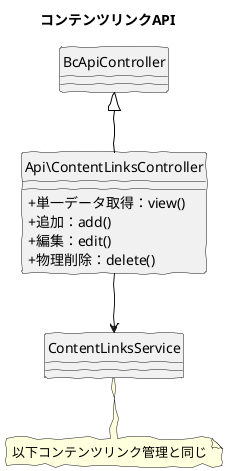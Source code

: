 @startuml
skinparam handwritten true
skinparam backgroundColor white
hide circle
skinparam classAttributeIconSize 0

title コンテンツリンクAPI

class Api\ContentLinksController {
    + 単一データ取得：view()  
    + 追加：add() 
    + 編集：edit() 
    + 物理削除：delete()  
}

Api\ContentLinksController -up[#Black]-|> BcApiController
Api\ContentLinksController --> ContentLinksService
note "以下コンテンツリンク管理と同じ" as pageNote
ContentLinksService .. pageNote

@enduml



